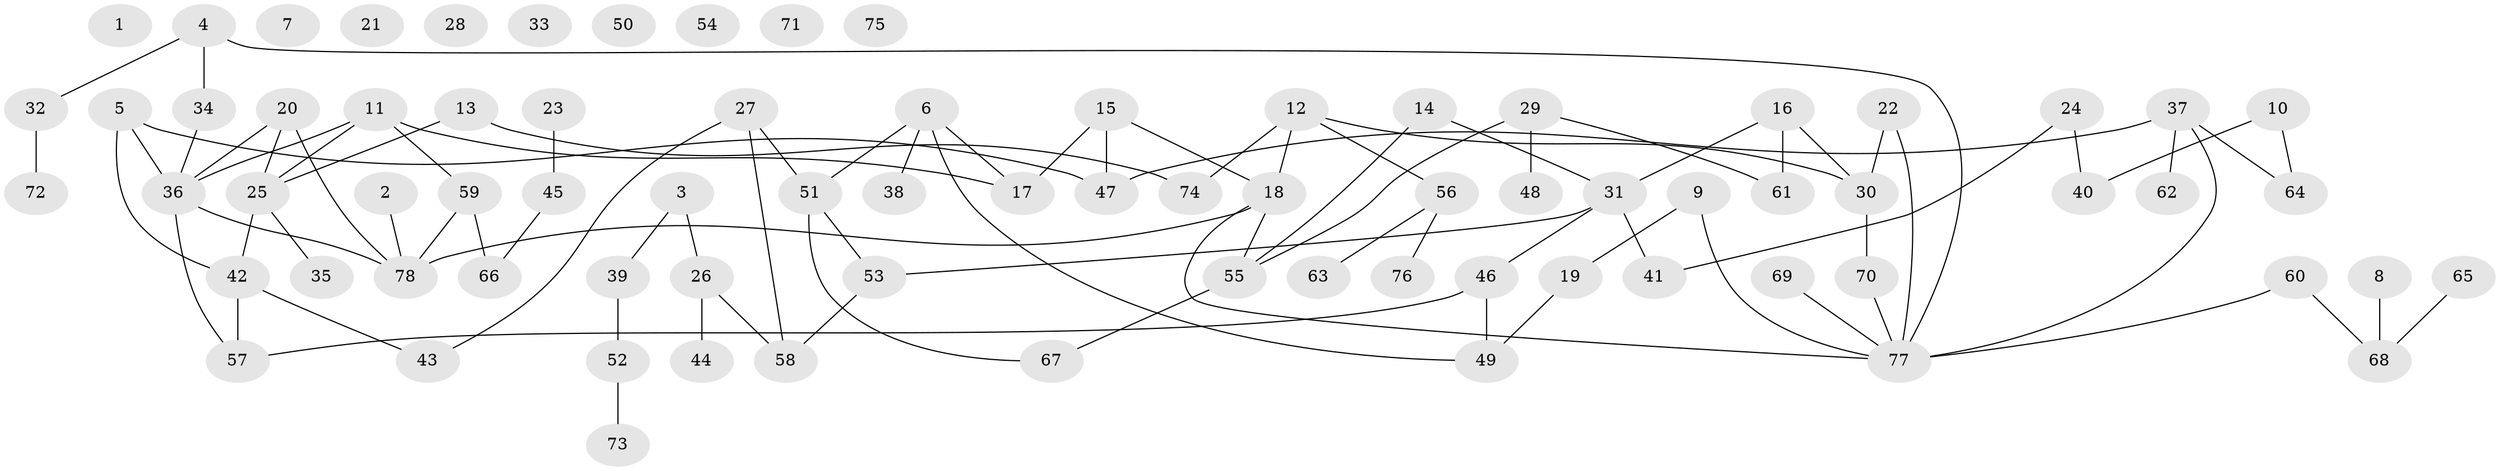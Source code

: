 // coarse degree distribution, {0: 0.20454545454545456, 4: 0.045454545454545456, 3: 0.1590909090909091, 9: 0.022727272727272728, 8: 0.022727272727272728, 7: 0.06818181818181818, 2: 0.25, 10: 0.022727272727272728, 1: 0.20454545454545456}
// Generated by graph-tools (version 1.1) at 2025/16/03/04/25 18:16:36]
// undirected, 78 vertices, 90 edges
graph export_dot {
graph [start="1"]
  node [color=gray90,style=filled];
  1;
  2;
  3;
  4;
  5;
  6;
  7;
  8;
  9;
  10;
  11;
  12;
  13;
  14;
  15;
  16;
  17;
  18;
  19;
  20;
  21;
  22;
  23;
  24;
  25;
  26;
  27;
  28;
  29;
  30;
  31;
  32;
  33;
  34;
  35;
  36;
  37;
  38;
  39;
  40;
  41;
  42;
  43;
  44;
  45;
  46;
  47;
  48;
  49;
  50;
  51;
  52;
  53;
  54;
  55;
  56;
  57;
  58;
  59;
  60;
  61;
  62;
  63;
  64;
  65;
  66;
  67;
  68;
  69;
  70;
  71;
  72;
  73;
  74;
  75;
  76;
  77;
  78;
  2 -- 78;
  3 -- 26;
  3 -- 39;
  4 -- 32;
  4 -- 34;
  4 -- 77;
  5 -- 36;
  5 -- 42;
  5 -- 47;
  6 -- 17;
  6 -- 38;
  6 -- 49;
  6 -- 51;
  8 -- 68;
  9 -- 19;
  9 -- 77;
  10 -- 40;
  10 -- 64;
  11 -- 17;
  11 -- 25;
  11 -- 36;
  11 -- 59;
  12 -- 18;
  12 -- 30;
  12 -- 56;
  12 -- 74;
  13 -- 25;
  13 -- 74;
  14 -- 31;
  14 -- 55;
  15 -- 17;
  15 -- 18;
  15 -- 47;
  16 -- 30;
  16 -- 31;
  16 -- 61;
  18 -- 55;
  18 -- 77;
  18 -- 78;
  19 -- 49;
  20 -- 25;
  20 -- 36;
  20 -- 78;
  22 -- 30;
  22 -- 77;
  23 -- 45;
  24 -- 40;
  24 -- 41;
  25 -- 35;
  25 -- 42;
  26 -- 44;
  26 -- 58;
  27 -- 43;
  27 -- 51;
  27 -- 58;
  29 -- 48;
  29 -- 55;
  29 -- 61;
  30 -- 70;
  31 -- 41;
  31 -- 46;
  31 -- 53;
  32 -- 72;
  34 -- 36;
  36 -- 57;
  36 -- 78;
  37 -- 47;
  37 -- 62;
  37 -- 64;
  37 -- 77;
  39 -- 52;
  42 -- 43;
  42 -- 57;
  45 -- 66;
  46 -- 49;
  46 -- 57;
  51 -- 53;
  51 -- 67;
  52 -- 73;
  53 -- 58;
  55 -- 67;
  56 -- 63;
  56 -- 76;
  59 -- 66;
  59 -- 78;
  60 -- 68;
  60 -- 77;
  65 -- 68;
  69 -- 77;
  70 -- 77;
}
